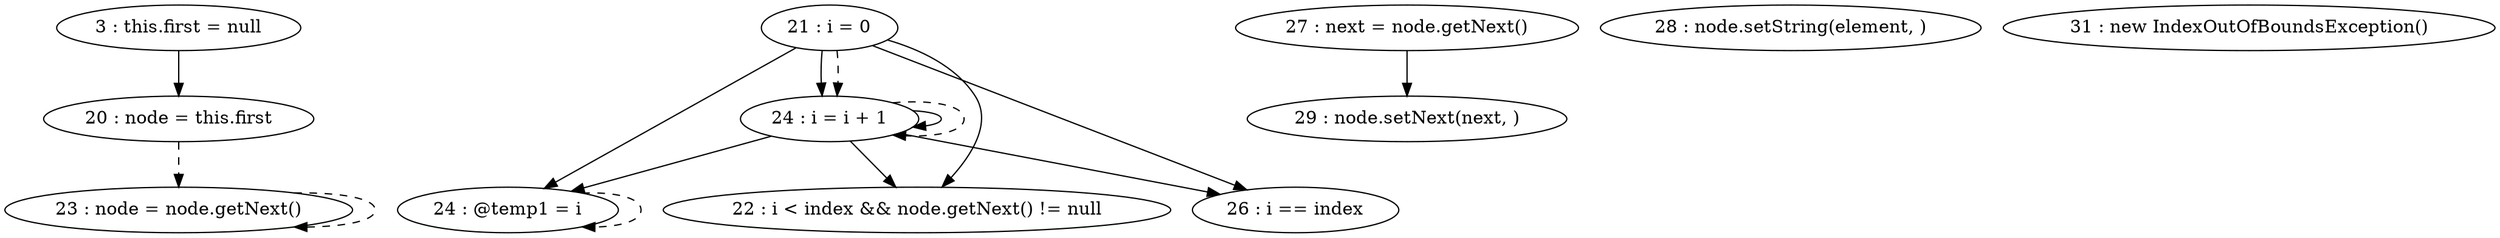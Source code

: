 digraph G {
"3 : this.first = null"
"3 : this.first = null" -> "20 : node = this.first"
"20 : node = this.first"
"20 : node = this.first" -> "23 : node = node.getNext()" [style=dashed]
"21 : i = 0"
"21 : i = 0" -> "24 : i = i + 1"
"21 : i = 0" -> "24 : @temp1 = i"
"21 : i = 0" -> "22 : i < index && node.getNext() != null"
"21 : i = 0" -> "26 : i == index"
"21 : i = 0" -> "24 : i = i + 1" [style=dashed]
"22 : i < index && node.getNext() != null"
"23 : node = node.getNext()"
"23 : node = node.getNext()" -> "23 : node = node.getNext()" [style=dashed]
"24 : @temp1 = i"
"24 : @temp1 = i" -> "24 : @temp1 = i" [style=dashed]
"24 : i = i + 1"
"24 : i = i + 1" -> "24 : i = i + 1"
"24 : i = i + 1" -> "24 : @temp1 = i"
"24 : i = i + 1" -> "22 : i < index && node.getNext() != null"
"24 : i = i + 1" -> "26 : i == index"
"24 : i = i + 1" -> "24 : i = i + 1" [style=dashed]
"22 : i < index && node.getNext() != null"
"26 : i == index"
"27 : next = node.getNext()"
"27 : next = node.getNext()" -> "29 : node.setNext(next, )"
"28 : node.setString(element, )"
"29 : node.setNext(next, )"
"31 : new IndexOutOfBoundsException()"
}
